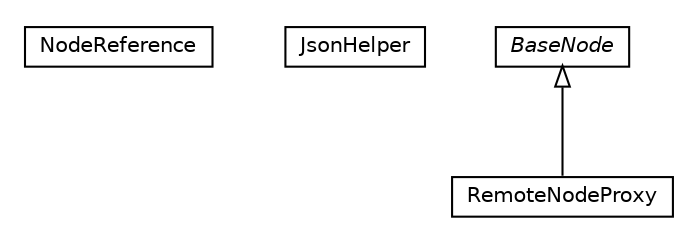 #!/usr/local/bin/dot
#
# Class diagram 
# Generated by UMLGraph version R5_6-24-gf6e263 (http://www.umlgraph.org/)
#

digraph G {
	edge [fontname="Helvetica",fontsize=10,labelfontname="Helvetica",labelfontsize=10];
	node [fontname="Helvetica",fontsize=10,shape=plaintext];
	nodesep=0.25;
	ranksep=0.5;
	// org.unict.ing.pds.dhtdb.utils.common.NodeReference
	c199 [label=<<table title="org.unict.ing.pds.dhtdb.utils.common.NodeReference" border="0" cellborder="1" cellspacing="0" cellpadding="2" port="p" href="./NodeReference.html">
		<tr><td><table border="0" cellspacing="0" cellpadding="1">
<tr><td align="center" balign="center"> NodeReference </td></tr>
		</table></td></tr>
		</table>>, URL="./NodeReference.html", fontname="Helvetica", fontcolor="black", fontsize=10.0];
	// org.unict.ing.pds.dhtdb.utils.common.JsonHelper
	c200 [label=<<table title="org.unict.ing.pds.dhtdb.utils.common.JsonHelper" border="0" cellborder="1" cellspacing="0" cellpadding="2" port="p" href="./JsonHelper.html">
		<tr><td><table border="0" cellspacing="0" cellpadding="1">
<tr><td align="center" balign="center"> JsonHelper </td></tr>
		</table></td></tr>
		</table>>, URL="./JsonHelper.html", fontname="Helvetica", fontcolor="black", fontsize=10.0];
	// org.unict.ing.pds.dhtdb.utils.common.BaseNode
	c201 [label=<<table title="org.unict.ing.pds.dhtdb.utils.common.BaseNode" border="0" cellborder="1" cellspacing="0" cellpadding="2" port="p" href="./BaseNode.html">
		<tr><td><table border="0" cellspacing="0" cellpadding="1">
<tr><td align="center" balign="center"><font face="Helvetica-Oblique"> BaseNode </font></td></tr>
		</table></td></tr>
		</table>>, URL="./BaseNode.html", fontname="Helvetica", fontcolor="black", fontsize=10.0];
	// org.unict.ing.pds.dhtdb.utils.common.RemoteNodeProxy
	c202 [label=<<table title="org.unict.ing.pds.dhtdb.utils.common.RemoteNodeProxy" border="0" cellborder="1" cellspacing="0" cellpadding="2" port="p" href="./RemoteNodeProxy.html">
		<tr><td><table border="0" cellspacing="0" cellpadding="1">
<tr><td align="center" balign="center"> RemoteNodeProxy </td></tr>
		</table></td></tr>
		</table>>, URL="./RemoteNodeProxy.html", fontname="Helvetica", fontcolor="black", fontsize=10.0];
	//org.unict.ing.pds.dhtdb.utils.common.RemoteNodeProxy extends org.unict.ing.pds.dhtdb.utils.common.BaseNode
	c201:p -> c202:p [dir=back,arrowtail=empty];
}

